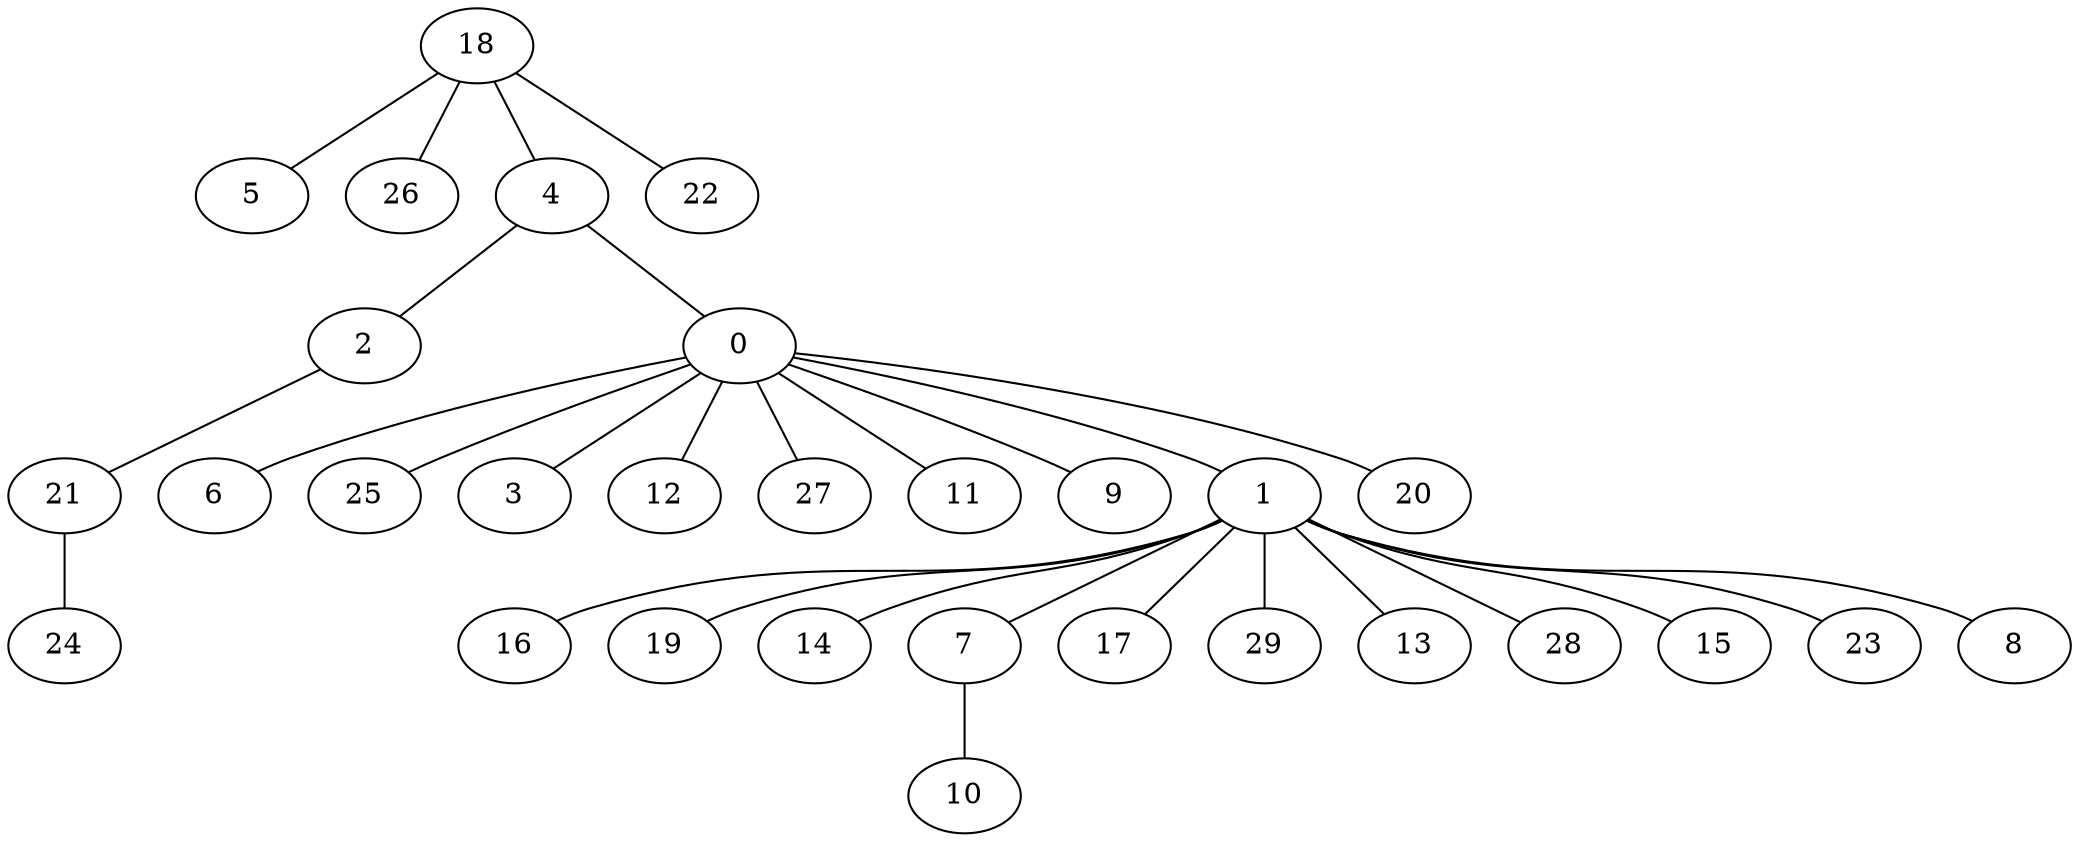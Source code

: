 graph G {
"16";
"19";
"24";
"6";
"25";
"14";
"5";
"7";
"26";
"17";
"21";
"3";
"4";
"29";
"13";
"18";
"28";
"12";
"27";
"11";
"10";
"15";
"2";
"9";
"1";
"23";
"8";
"20";
"0";
"22";
    "21" -- "24";
    "0" -- "9";
    "1" -- "17";
    "0" -- "25";
    "1" -- "28";
    "4" -- "2";
    "0" -- "6";
    "1" -- "15";
    "1" -- "13";
    "1" -- "29";
    "0" -- "27";
    "1" -- "23";
    "1" -- "8";
    "1" -- "16";
    "1" -- "7";
    "0" -- "20";
    "0" -- "3";
    "7" -- "10";
    "1" -- "14";
    "18" -- "5";
    "2" -- "21";
    "0" -- "11";
    "1" -- "19";
    "18" -- "4";
    "0" -- "12";
    "18" -- "22";
    "18" -- "26";
    "4" -- "0";
    "0" -- "1";
}
